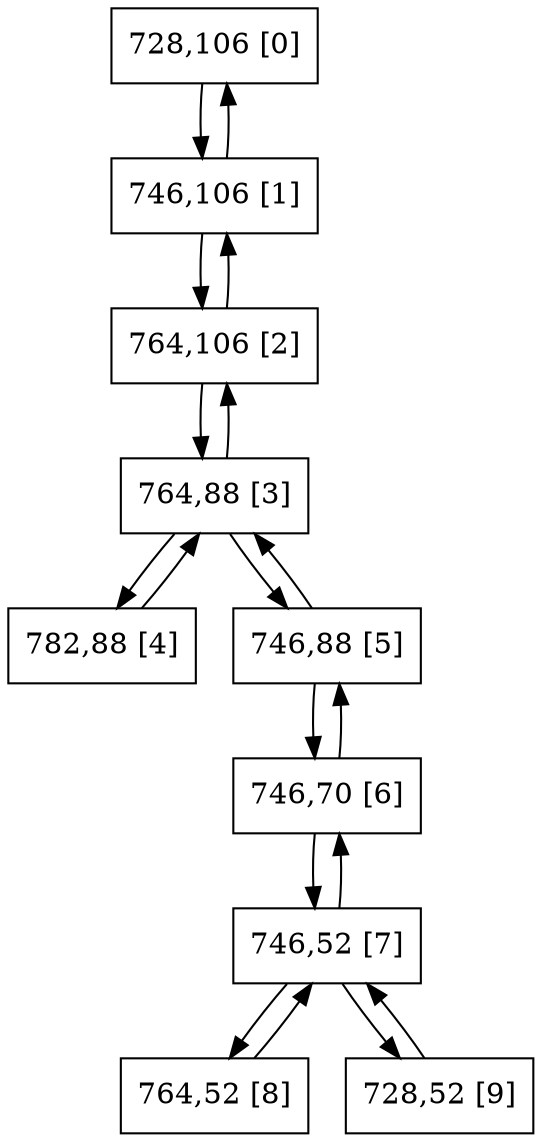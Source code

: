 digraph G {
graph [bgcolor=white size="20,20"]
node [shape=circle color=black]
0[shape = polygon, sides = 4, label="728,106 [0]", pos = "0,0!" ];
1[shape = polygon, sides = 4, label="746,106 [1]", pos = "2.25,0!" ];
2[shape = polygon, sides = 4, label="764,106 [2]", pos = "4.5,0!" ];
3[shape = polygon, sides = 4, label="764,88 [3]", pos = "4.5,2.25!" ];
4[shape = polygon, sides = 4, label="782,88 [4]", pos = "6.75,2.25!" ];
5[shape = polygon, sides = 4, label="746,88 [5]", pos = "2.25,2.25!" ];
6[shape = polygon, sides = 4, label="746,70 [6]", pos = "2.25,4.5!" ];
7[shape = polygon, sides = 4, label="746,52 [7]", pos = "2.25,6.75!" ];
8[shape = polygon, sides = 4, label="764,52 [8]", pos = "4.5,6.75!" ];
9[shape = polygon, sides = 4, label="728,52 [9]", pos = "0,6.75!" ];
0->1 ;
1->0 ;
1->2 ;
2->1 ;
2->3 ;
3->2 ;
3->4 ;
3->5 ;
4->3 ;
5->3 ;
5->6 ;
6->5 ;
6->7 ;
7->6 ;
7->8 ;
7->9 ;
8->7 ;
9->7 ;
}
